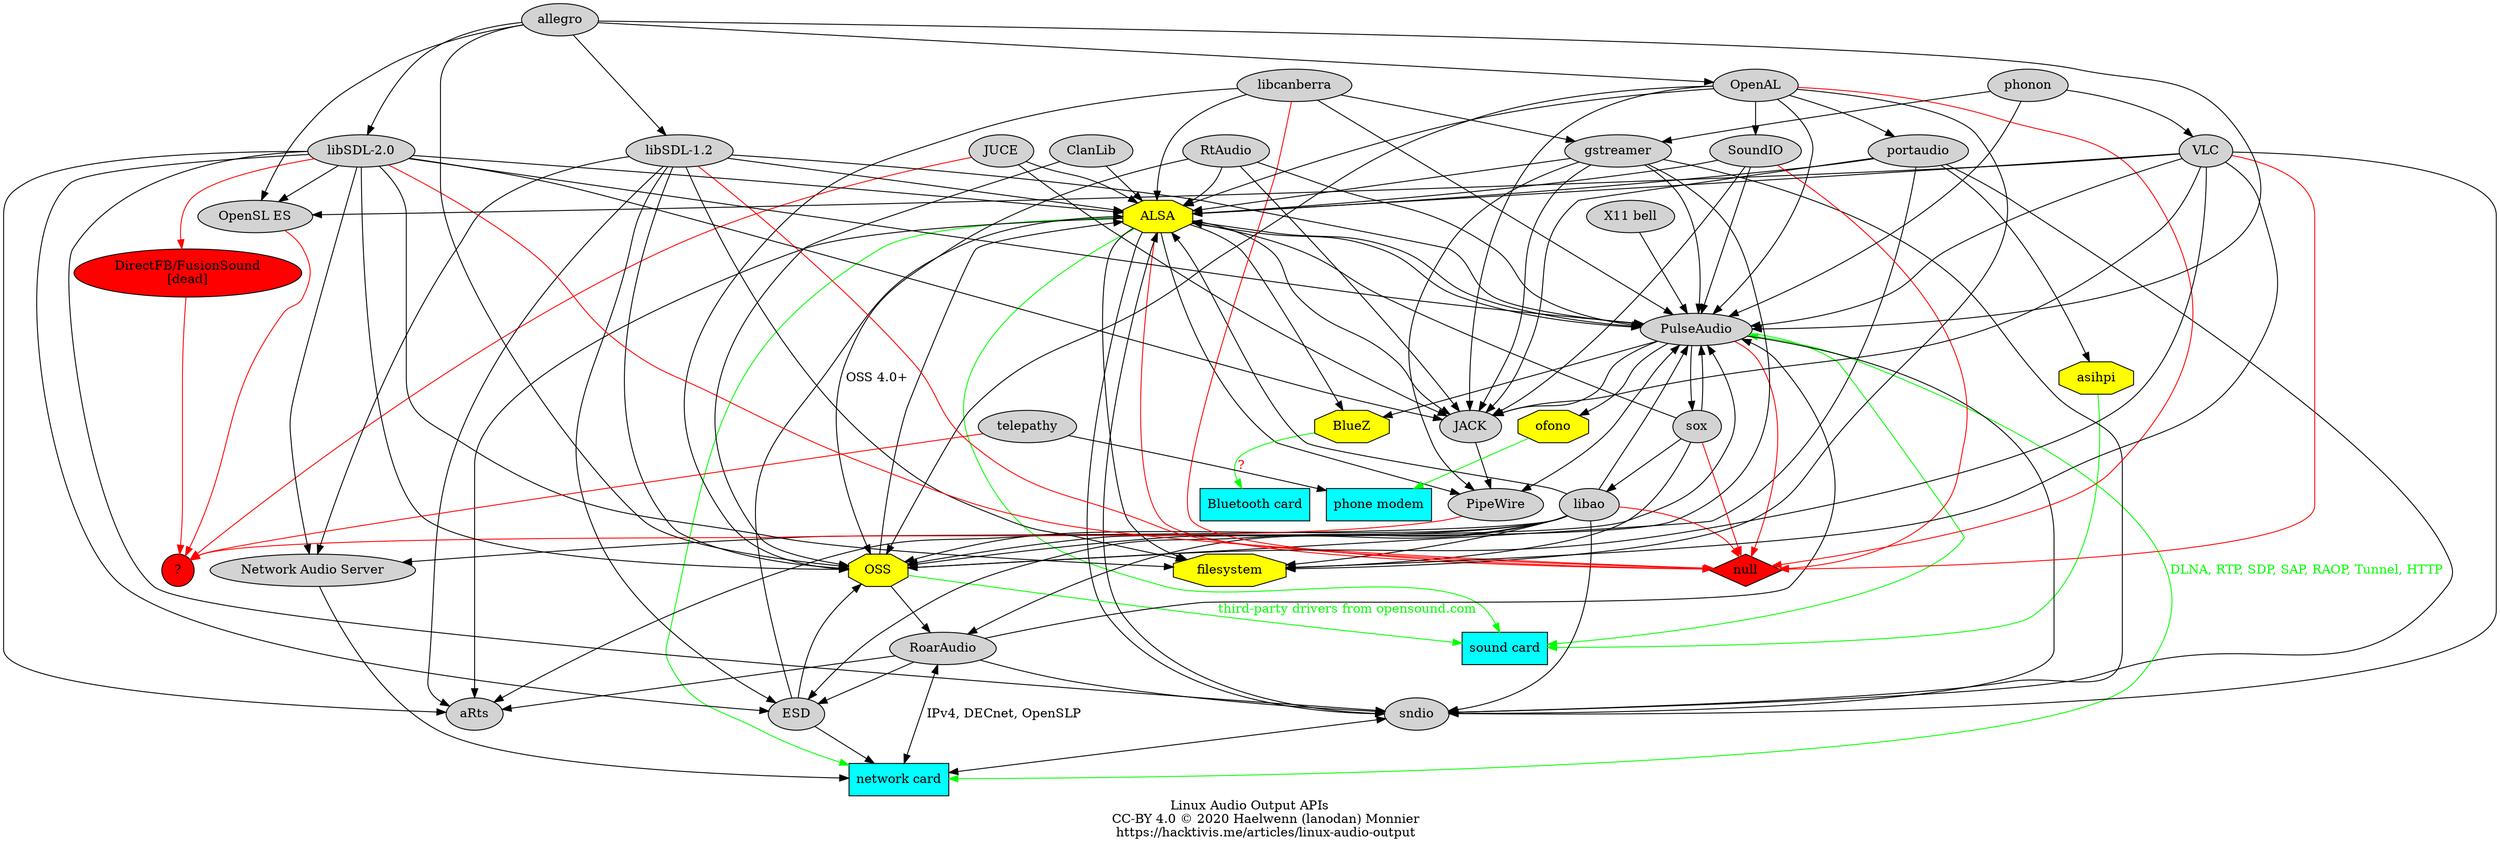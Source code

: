 
    digraph "Linux Audio Output APIs" {
    	node [ shape=ellipse style=filled ];
    	label="Linux Audio Output APIs
    	CC-BY 4.0 © 2020 Haelwenn (lanodan) Monnier
    	https://hacktivis.me/articles/linux-audio-output";
    	
    	"network card" [ shape=box fillcolor=cyan ];
    	"sound card" [ shape=box fillcolor=cyan ];
    	"phone modem" [ shape=box fillcolor=cyan ];
    	"Bluetooth card" [ shape=box fillcolor=cyan ];
    	filesystem [ shape=octagon fillcolor=yellow ];
    	null [ shape=diamond fillcolor=red ];
    	"?" [ shape=circle fillcolor=red ];

    	portaudio [ URL="https://app.assembla.com/spaces/portaudio/git/source/master/src/hostapi/" ];
    	portaudio -> ALSA;
    	portaudio -> JACK;
    	portaudio -> OSS;
    	portaudio -> asihpi;
    	asihpi [ shape=octagon fillcolor=yellow ];
    	asihpi -> "sound card" [ color=green ];
    	// through a patch
    	portaudio -> sndio;

    	// https://rudd-o.com/linux-and-free-software/how-pulseaudio-works
    	PulseAudio [ URL="https://www.freedesktop.org/wiki/Software/PulseAudio/Documentation/User/Modules/" ];
    	PulseAudio -> ALSA;
    	PulseAudio -> OSS [ dir=both ];
    	PulseAudio -> "network card" [ label="DLNA, RTP, SDP, SAP, RAOP, Tunnel, HTTP" dir=both color=green fontcolor=green ];
    	PulseAudio -> null [ color=red ];
    	PulseAudio -> "sound card" [ color=green ];
    	PulseAudio -> JACK;
    	PulseAudio -> bluez;
    	PulseAudio -> ofono;
    	PulseAudio -> sox;
    	"X11 bell" -> PulseAudio;

    	ofono [ shape=octagon fillcolor=yellow ];
    	ofono -> "phone modem" [ color=green ];

    	bluez [ label="BlueZ" shape=octagon fillcolor=yellow ];
    	ALSA -> bluez;
    	bluez -> "Bluetooth card" [ color=green ];

    	sox [ URL="http://sox.sourceforge.net/Docs/Features" ];
    	sox -> filesystem;
    	sox -> null [ color=red ];
    	sox -> libao;
    	sox -> PulseAudio;
    	sox -> ALSA;

    	libao [ URL="https://www.xiph.org/ao/" ];
    	libao -> filesystem;
    	libao -> OSS;
    	libao -> ALSA;
    	libao -> aRts;
    	libao -> PulseAudio;
    	libao -> ESD;
    	libao -> null [ color=red ];
    	libao -> NAS;
    	libao -> RoarAudio;
    	libao -> sndio;

    	RoarAudio [ URL="http://roaraudio.keep-cool.org/" ];
    	OSS -> RoarAudio;
    	RoarAudio -> sndio;
    	RoarAudio -> PulseAudio;
    	RoarAudio -> ESD;
    	RoarAudio -> aRts;
    	RoarAudio -> "network card" [ label="IPv4, DECnet, OpenSLP" dir=both ];

    	// Probably incomplete, need some proper documentation
    	ESD -> OSS;
    	ESD -> ALSA;
    	ESD -> "network card";

    	libcanberra [ URL="http://git.0pointer.net/libcanberra.git/tree/src/driver-order.c" ];
    	libcanberra -> PulseAudio;
    	libcanberra -> OSS;
    	libcanberra -> ALSA;
    	libcanberra -> gstreamer;
    	libcanberra -> null [ color=red ];

    	PipeWire [ URL="http://pipewire.org/" ];
    	PulseAudio -> PipeWire [ dir=both ];
    	ALSA -> PipeWire;
    	JACK -> PipeWire;
    	gstreamer -> PipeWire;
    	PipeWire -> "?" [ color=red ];

    	sndio [ URL="http://www.sndio.org/" ];
    	sndio -> ALSA;
    	sndio -> "network card" [ dir=both ];
    	PulseAudio -> sndio;
    	ALSA -> sndio;
    	gstreamer -> sndio;

    	OpenAL [ URL="https://www.openal-soft.org/" ];
    	OpenAL -> PulseAudio;
    	OpenAL -> ALSA;
    	OpenAL -> OSS;
    	OpenAL -> SoundIO;
    	OpenAL -> portaudio;
    	OpenAL -> JACK;
    	OpenAL -> filesystem;
    	OpenAL -> null [ color=red ];

    	SoundIO [ URL="http://libsound.io/" ];
    	SoundIO -> JACK;
    	SoundIO -> PulseAudio;
    	SoundIO -> ALSA;
    	SoundIO -> null [ color=red ];

    	RtAudio [ URL="https://www.music.mcgill.ca/~gary/rtaudio/apinotes.html" ];
    	RtAudio -> OSS [ label="OSS 4.0+" ];
    	RtAudio -> ALSA;
    	RtAudio -> JACK;
    	RtAudio -> PulseAudio;

    	// This shit is the hardest to find any documentation for
    	JUCE -> ALSA;
    	JUCE -> JACK;
    	JUCE -> "?" [ color=red ];

    	ALSA [ shape=octagon URL="https://alsa-project.org/wiki/Asoundrc#Plugins"  fillcolor=yellow ];
    	ALSA -> "sound card" [ color=green ];
    	ALSA -> "network card" [ color=green ];
    	ALSA -> PulseAudio;
    	ALSA -> JACK;
    	ALSA -> aRts;
    	ALSA -> null [ color=red ];
    	ALSA -> filesystem;
    	OSS -> ALSA;

    	OSS [ shape=octagon fillcolor=yellow ];
    	OSS -> "sound card" [ color=green fontcolor=green label="third-party drivers from opensound.com" ];
    	// OSS -> "sound card"; Got removed in the linux kernel

    	// https://wiki.libsdl.org/FAQUsingSDL
    	SDL1 [ label="libSDL-1.2" URL="https://hg.libsdl.org/SDL/file/fba40d9f4a73/src/audio" ];
    	SDL1 -> ALSA;
    	SDL1 -> aRts;
    	SDL1 -> ESD;
    	SDL1 -> filesystem;
    	SDL1 -> NAS;
    	SDL1 -> OSS;
    	SDL1 -> PulseAudio;
    	SDL1 -> null [ color=red ];

    	SDL2 [ label="libSDL-2.0" URL="https://hg.libsdl.org/SDL/file/355a4f94a782" ];
    	SDL2 -> ALSA;
    	SDL2 -> aRts;
    	SDL2 -> ESD;
    	SDL2 -> filesystem;
    	SDL2 -> FusionSound [ color=red ];
    	SDL2 -> JACK;
    	SDL2 -> NAS;
    	SDL2 -> "OpenSL ES"; // Gonna have to check again on the others
    	// Maybe SDL2 -> "NaCL";
    	SDL2 -> null [ color=red ];
    	SDL2 -> OSS;
    	SDL2 -> PulseAudio;
    	SDL2 -> sndio;

    	FusionSound [ label="DirectFB/FusionSound\n[dead]" fillcolor=red ];
    	FusionSound -> "?" [ color=red ];

    	// And then where the hell does it goes?
    	NAS [ label="Network Audio Server" ]
    	NAS -> "network card";

    	gstreamer -> ALSA;
    	gstreamer -> OSS;
    	gstreamer -> JACK;
    	gstreamer -> PulseAudio;

    	phonon -> gstreamer;
    	phonon -> VLC;
    	phonon -> PulseAudio;

    	ClanLib [ URL="https://github.com/sphair/ClanLib/tree/master/Sources/Sound/Platform/Linux" ];
    	ClanLib -> ALSA;
    	ClanLib -> OSS;

    	allegro [ URL="https://github.com/liballeg/allegro5/tree/master/addons/audio" ];
    	allegro -> OSS;
    	allegro -> OpenAL;
    	allegro -> PulseAudio;
    	allegro -> "OpenSL ES";
    	allegro -> SDL1;
    	allegro -> SDL2;

    	telepathy -> "phone modem" [ label="?" fontcolor=red ];
    	telepathy -> "?" [ color=red ];

    	VLC [ URL="https://code.videolan.org/videolan/vlc/-/tree/master/modules/audio_output" ];
    	VLC -> null [ color=red ];
    	VLC -> ALSA;
    	VLC -> filesystem;
    	VLC -> JACK;
    	VLC -> "OpenSL ES";
    	VLC -> OSS;
    	VLC -> PulseAudio;
    	VLC -> sndio;

    	"OpenSL ES" -> "?" [ color=red ];
    }
